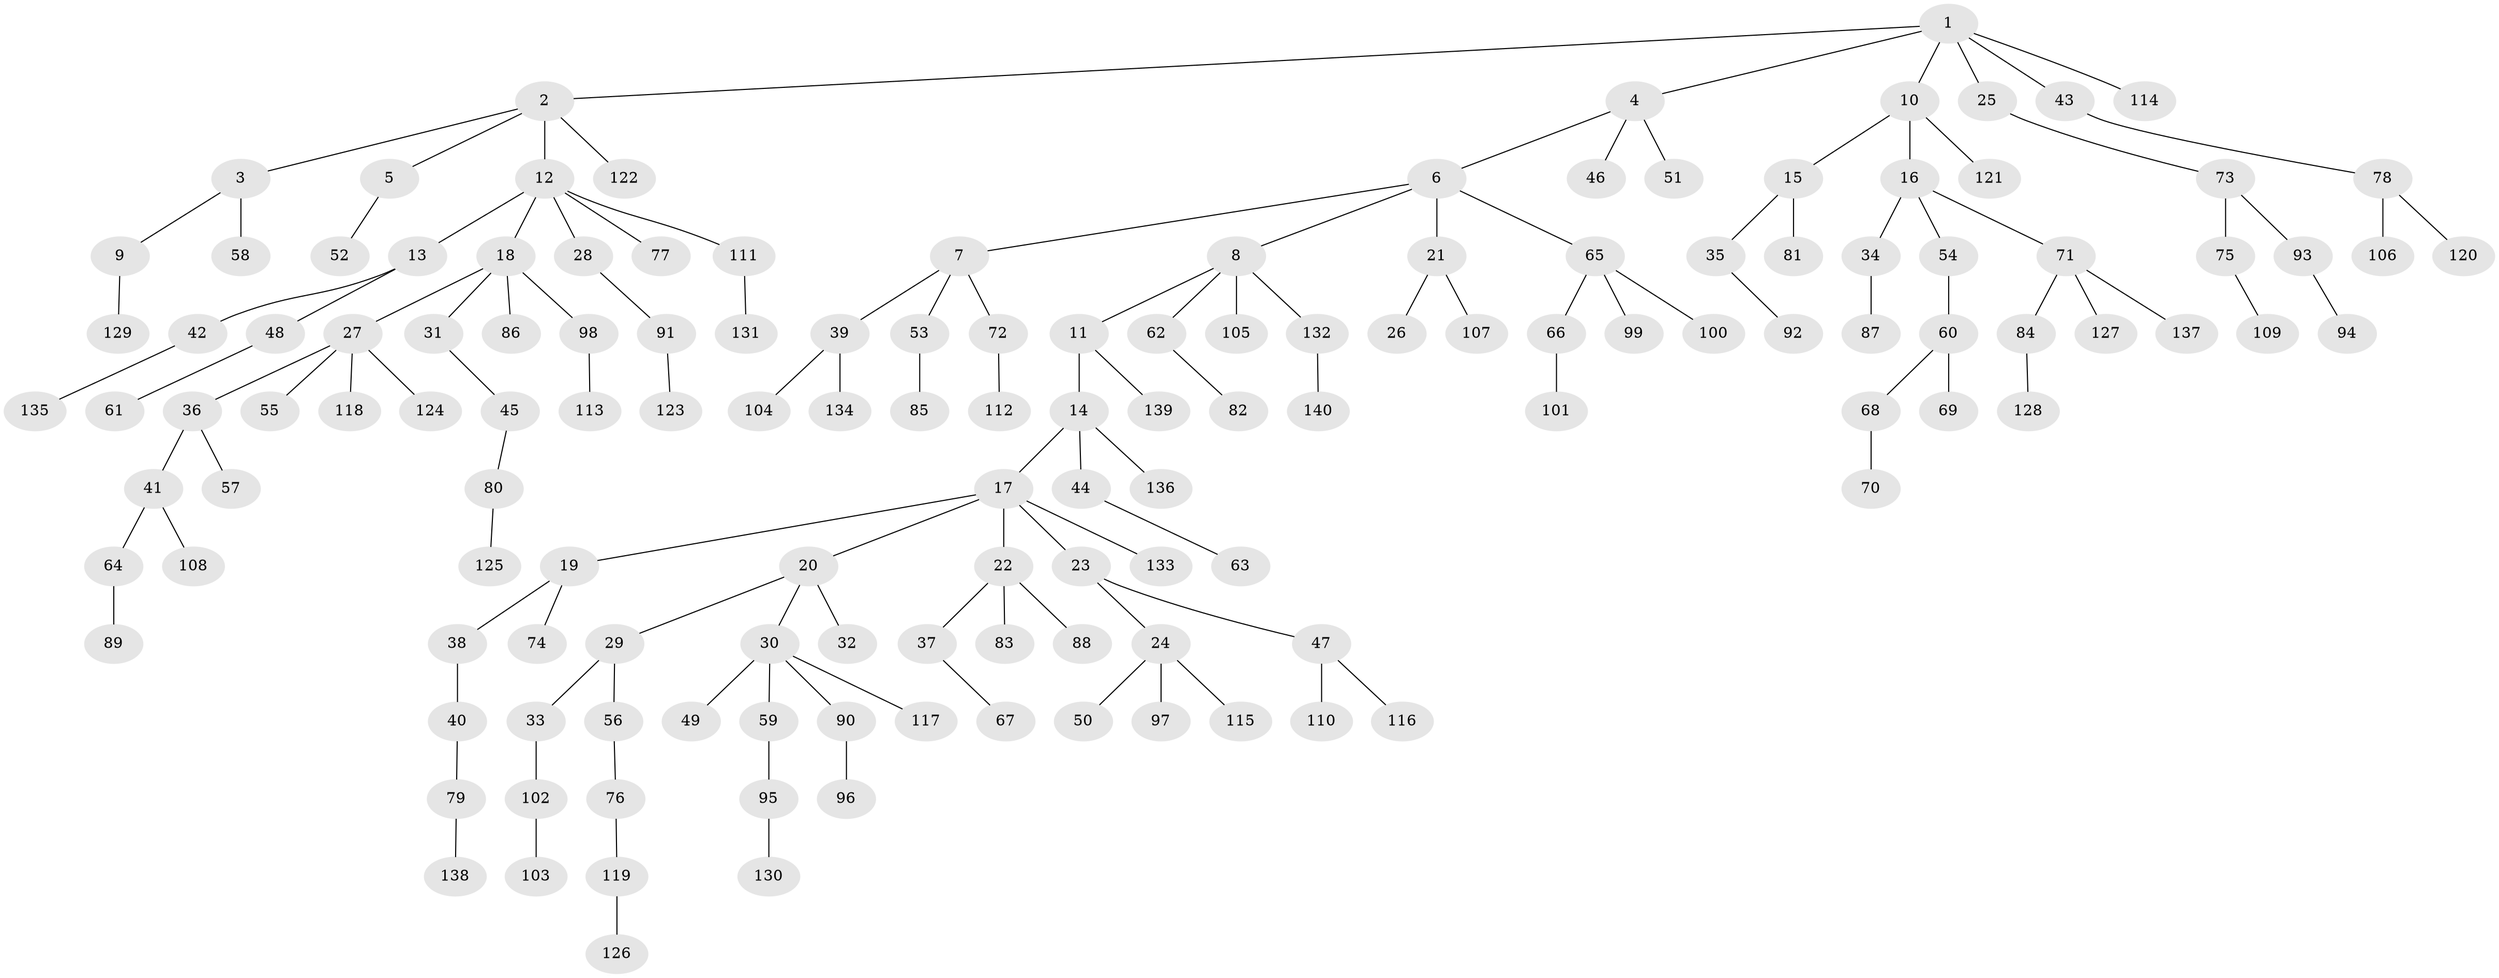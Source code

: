// Generated by graph-tools (version 1.1) at 2025/15/03/09/25 04:15:26]
// undirected, 140 vertices, 139 edges
graph export_dot {
graph [start="1"]
  node [color=gray90,style=filled];
  1;
  2;
  3;
  4;
  5;
  6;
  7;
  8;
  9;
  10;
  11;
  12;
  13;
  14;
  15;
  16;
  17;
  18;
  19;
  20;
  21;
  22;
  23;
  24;
  25;
  26;
  27;
  28;
  29;
  30;
  31;
  32;
  33;
  34;
  35;
  36;
  37;
  38;
  39;
  40;
  41;
  42;
  43;
  44;
  45;
  46;
  47;
  48;
  49;
  50;
  51;
  52;
  53;
  54;
  55;
  56;
  57;
  58;
  59;
  60;
  61;
  62;
  63;
  64;
  65;
  66;
  67;
  68;
  69;
  70;
  71;
  72;
  73;
  74;
  75;
  76;
  77;
  78;
  79;
  80;
  81;
  82;
  83;
  84;
  85;
  86;
  87;
  88;
  89;
  90;
  91;
  92;
  93;
  94;
  95;
  96;
  97;
  98;
  99;
  100;
  101;
  102;
  103;
  104;
  105;
  106;
  107;
  108;
  109;
  110;
  111;
  112;
  113;
  114;
  115;
  116;
  117;
  118;
  119;
  120;
  121;
  122;
  123;
  124;
  125;
  126;
  127;
  128;
  129;
  130;
  131;
  132;
  133;
  134;
  135;
  136;
  137;
  138;
  139;
  140;
  1 -- 2;
  1 -- 4;
  1 -- 10;
  1 -- 25;
  1 -- 43;
  1 -- 114;
  2 -- 3;
  2 -- 5;
  2 -- 12;
  2 -- 122;
  3 -- 9;
  3 -- 58;
  4 -- 6;
  4 -- 46;
  4 -- 51;
  5 -- 52;
  6 -- 7;
  6 -- 8;
  6 -- 21;
  6 -- 65;
  7 -- 39;
  7 -- 53;
  7 -- 72;
  8 -- 11;
  8 -- 62;
  8 -- 105;
  8 -- 132;
  9 -- 129;
  10 -- 15;
  10 -- 16;
  10 -- 121;
  11 -- 14;
  11 -- 139;
  12 -- 13;
  12 -- 18;
  12 -- 28;
  12 -- 77;
  12 -- 111;
  13 -- 42;
  13 -- 48;
  14 -- 17;
  14 -- 44;
  14 -- 136;
  15 -- 35;
  15 -- 81;
  16 -- 34;
  16 -- 54;
  16 -- 71;
  17 -- 19;
  17 -- 20;
  17 -- 22;
  17 -- 23;
  17 -- 133;
  18 -- 27;
  18 -- 31;
  18 -- 86;
  18 -- 98;
  19 -- 38;
  19 -- 74;
  20 -- 29;
  20 -- 30;
  20 -- 32;
  21 -- 26;
  21 -- 107;
  22 -- 37;
  22 -- 83;
  22 -- 88;
  23 -- 24;
  23 -- 47;
  24 -- 50;
  24 -- 97;
  24 -- 115;
  25 -- 73;
  27 -- 36;
  27 -- 55;
  27 -- 118;
  27 -- 124;
  28 -- 91;
  29 -- 33;
  29 -- 56;
  30 -- 49;
  30 -- 59;
  30 -- 90;
  30 -- 117;
  31 -- 45;
  33 -- 102;
  34 -- 87;
  35 -- 92;
  36 -- 41;
  36 -- 57;
  37 -- 67;
  38 -- 40;
  39 -- 104;
  39 -- 134;
  40 -- 79;
  41 -- 64;
  41 -- 108;
  42 -- 135;
  43 -- 78;
  44 -- 63;
  45 -- 80;
  47 -- 110;
  47 -- 116;
  48 -- 61;
  53 -- 85;
  54 -- 60;
  56 -- 76;
  59 -- 95;
  60 -- 68;
  60 -- 69;
  62 -- 82;
  64 -- 89;
  65 -- 66;
  65 -- 99;
  65 -- 100;
  66 -- 101;
  68 -- 70;
  71 -- 84;
  71 -- 127;
  71 -- 137;
  72 -- 112;
  73 -- 75;
  73 -- 93;
  75 -- 109;
  76 -- 119;
  78 -- 106;
  78 -- 120;
  79 -- 138;
  80 -- 125;
  84 -- 128;
  90 -- 96;
  91 -- 123;
  93 -- 94;
  95 -- 130;
  98 -- 113;
  102 -- 103;
  111 -- 131;
  119 -- 126;
  132 -- 140;
}
